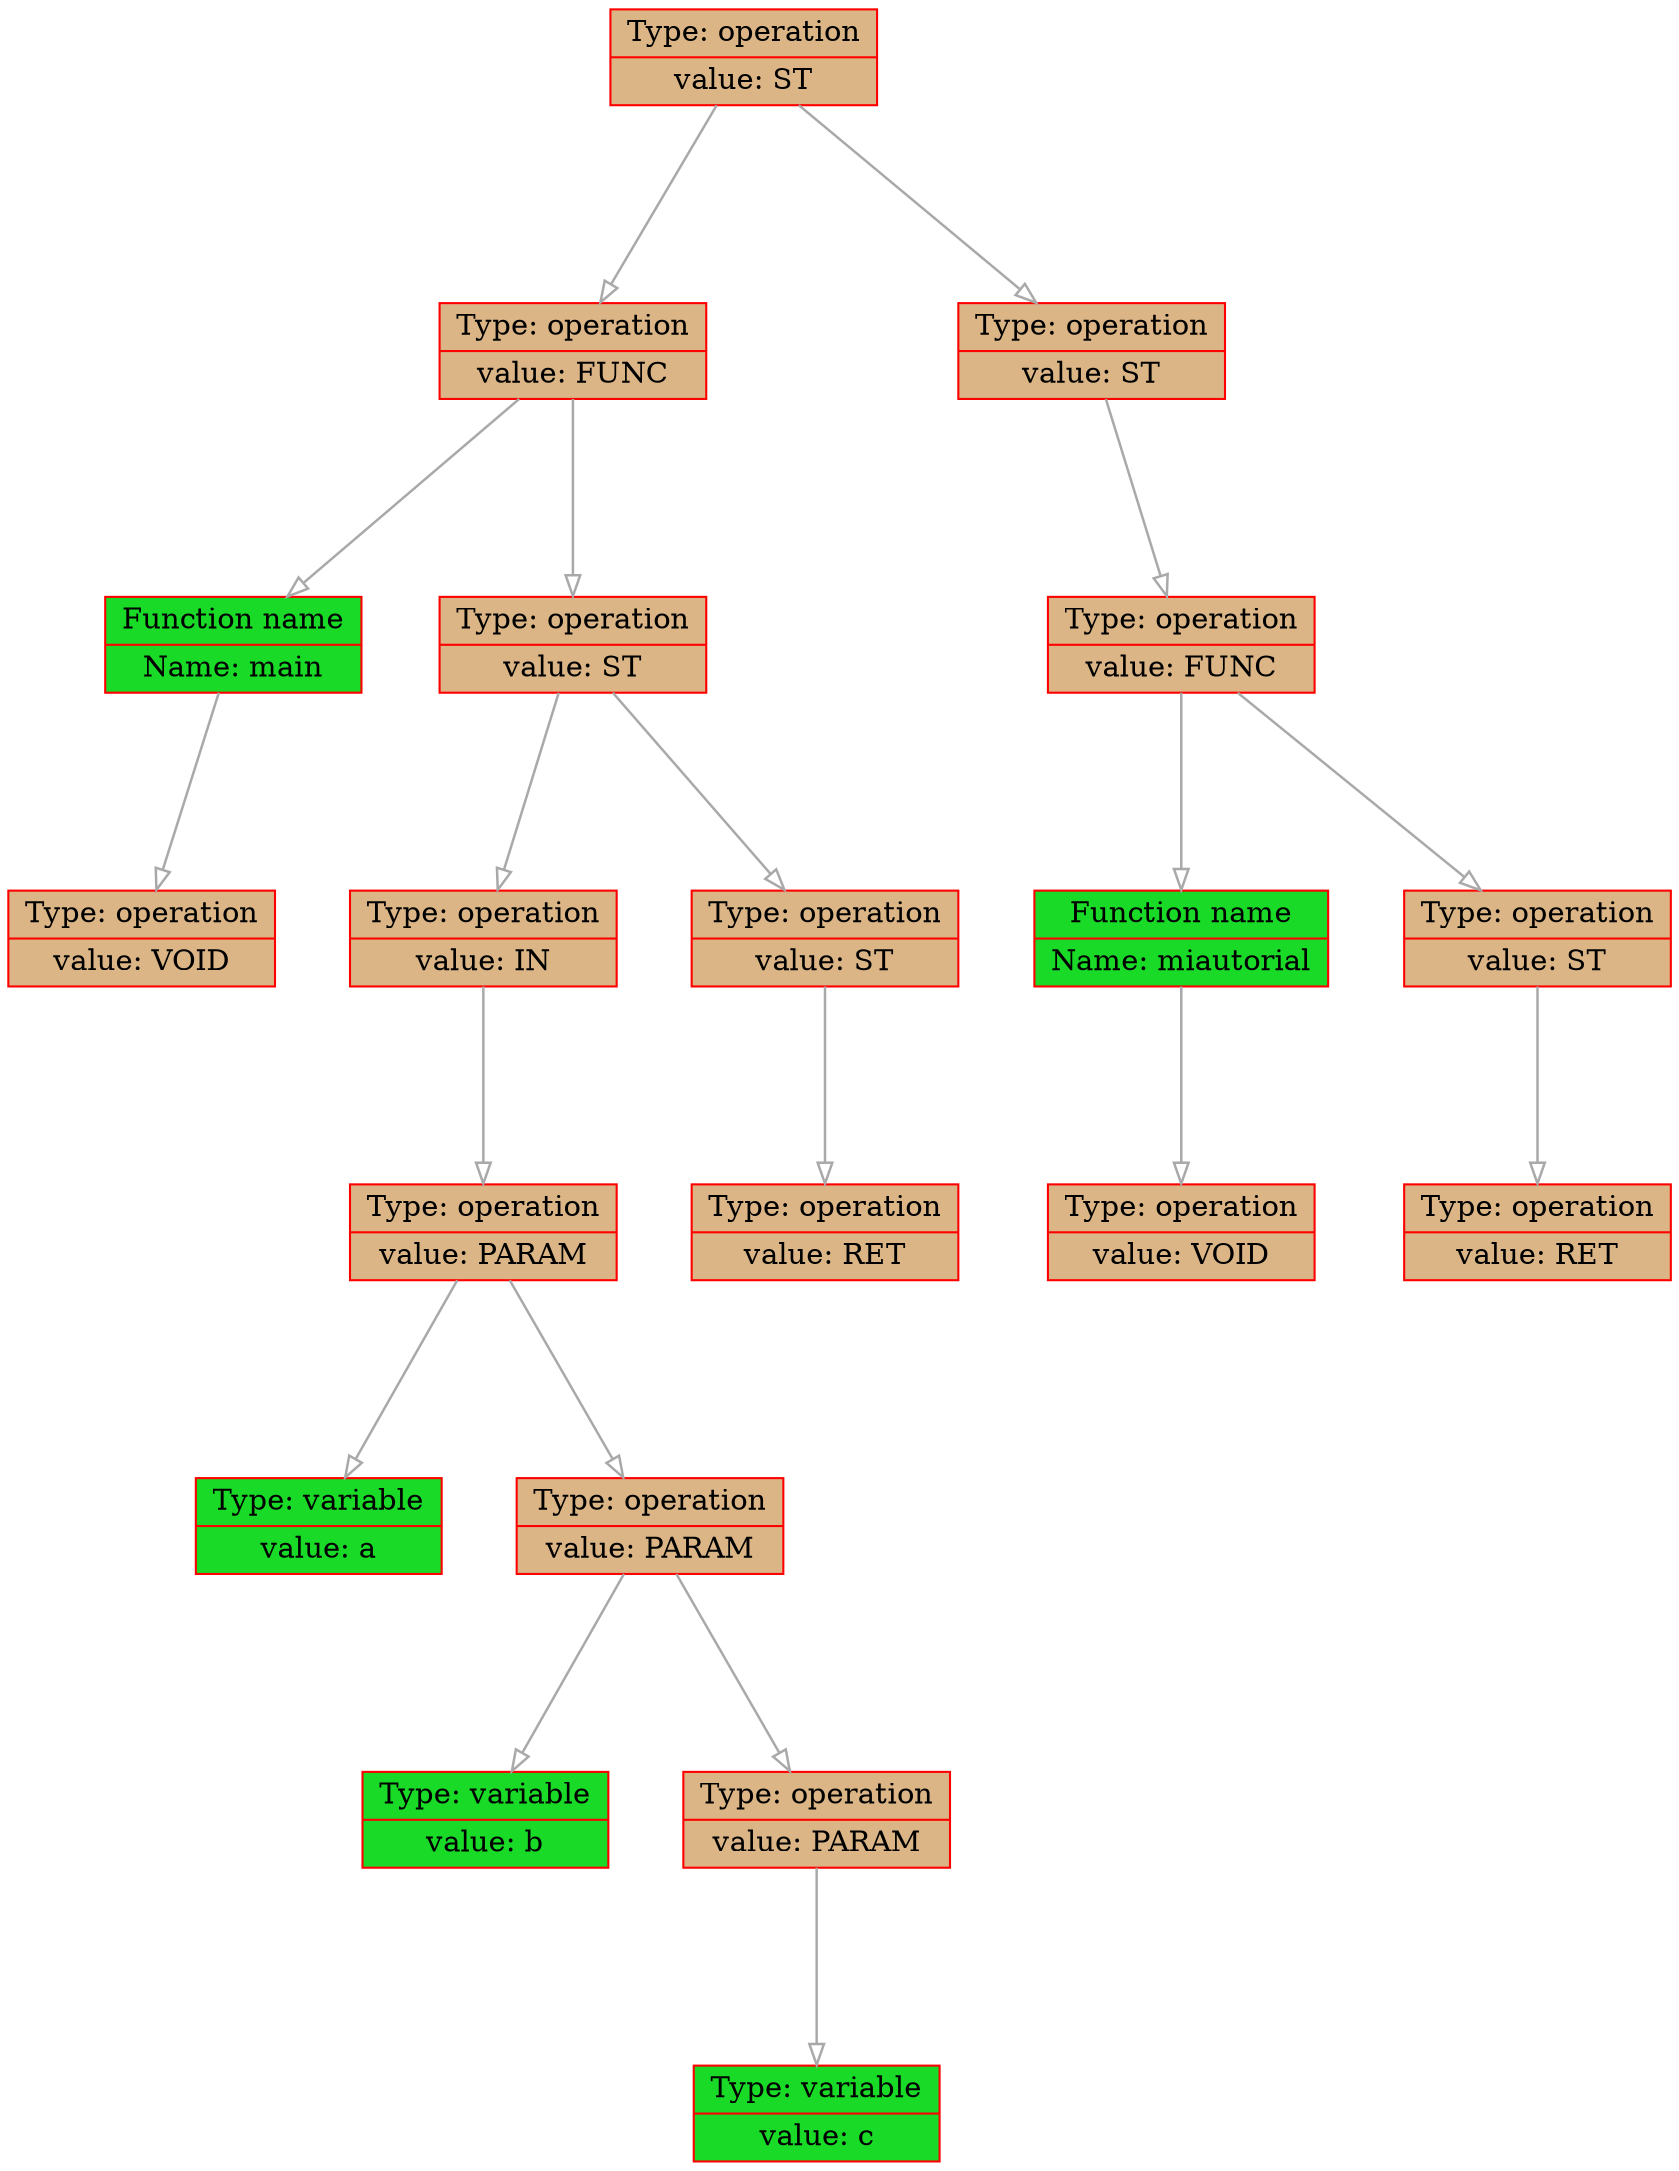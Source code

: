 
    digraph g {
        dpi      = 200;
        fontname = "Comic Sans MS";
        fontsize = 20;
        rankdir   =  TB;
        edge [color = darkgrey, arrowhead = onormal, arrowsize = 1, penwidth = 1.2]
        graph[fillcolor = lightgreen, ranksep = 1.3, nodesep = 0.5,
        style = "rounded, filled",color = green, penwidth = 2]

    Node000002b3732891d0[shape=record, width=0.2, style="filled", color="red", fillcolor="#DBB585",label=" {Type: operation | value: ST}"] 
 
Node000002b373288e50[shape=record, width=0.2, style="filled", color="red", fillcolor="#DBB585",label=" {Type: operation | value: FUNC}"] 
 
Node000002b373281cb0[shape=record, width=0.2, style="filled", color="red", fillcolor="#19DB27",label=" {Function name | Name: main}"] 
 
Node000002b373281c80[shape=record, width=0.2, style="filled", color="red", fillcolor="#DBB585",label=" {Type: operation | value: VOID}"] 
 
Node000002b373288e20[shape=record, width=0.2, style="filled", color="red", fillcolor="#DBB585",label=" {Type: operation | value: ST}"] 
 
Node000002b373288d90[shape=record, width=0.2, style="filled", color="red", fillcolor="#DBB585",label=" {Type: operation | value: IN}"] 
 
Node000002b373288d60[shape=record, width=0.2, style="filled", color="red", fillcolor="#DBB585",label=" {Type: operation | value: PARAM}"] 
 
Node000002b373281ce0[shape=record, width=0.2, style="filled", color="red", fillcolor="#19DB27",label=" {Type: variable | value: a}"] 
 
Node000002b373281da0[shape=record, width=0.2, style="filled", color="red", fillcolor="#DBB585",label=" {Type: operation | value: PARAM}"] 
 
Node000002b373281d10[shape=record, width=0.2, style="filled", color="red", fillcolor="#19DB27",label=" {Type: variable | value: b}"] 
 
Node000002b373281d70[shape=record, width=0.2, style="filled", color="red", fillcolor="#DBB585",label=" {Type: operation | value: PARAM}"] 
 
Node000002b373281d40[shape=record, width=0.2, style="filled", color="red", fillcolor="#19DB27",label=" {Type: variable | value: c}"] 
 
Node000002b373288df0[shape=record, width=0.2, style="filled", color="red", fillcolor="#DBB585",label=" {Type: operation | value: ST}"] 
 
Node000002b373288dc0[shape=record, width=0.2, style="filled", color="red", fillcolor="#DBB585",label=" {Type: operation | value: RET}"] 
 
Node000002b373288fc0[shape=record, width=0.2, style="filled", color="red", fillcolor="#DBB585",label=" {Type: operation | value: ST}"] 
 
Node000002b3732890b0[shape=record, width=0.2, style="filled", color="red", fillcolor="#DBB585",label=" {Type: operation | value: FUNC}"] 
 
Node000002b373289140[shape=record, width=0.2, style="filled", color="red", fillcolor="#19DB27",label=" {Function name | Name: miautorial}"] 
 
Node000002b373288e80[shape=record, width=0.2, style="filled", color="red", fillcolor="#DBB585",label=" {Type: operation | value: VOID}"] 
 
Node000002b3732891a0[shape=record, width=0.2, style="filled", color="red", fillcolor="#DBB585",label=" {Type: operation | value: ST}"] 
 
Node000002b373289020[shape=record, width=0.2, style="filled", color="red", fillcolor="#DBB585",label=" {Type: operation | value: RET}"] 
 
Node000002b3732891d0->Node000002b373288e50
Node000002b373288e50->Node000002b373281cb0
Node000002b373281cb0->Node000002b373281c80
Node000002b373288e50->Node000002b373288e20
Node000002b373288e20->Node000002b373288d90
Node000002b373288d90->Node000002b373288d60
Node000002b373288d60->Node000002b373281ce0
Node000002b373288d60->Node000002b373281da0
Node000002b373281da0->Node000002b373281d10
Node000002b373281da0->Node000002b373281d70
Node000002b373281d70->Node000002b373281d40
Node000002b373288e20->Node000002b373288df0
Node000002b373288df0->Node000002b373288dc0
Node000002b3732891d0->Node000002b373288fc0
Node000002b373288fc0->Node000002b3732890b0
Node000002b3732890b0->Node000002b373289140
Node000002b373289140->Node000002b373288e80
Node000002b3732890b0->Node000002b3732891a0
Node000002b3732891a0->Node000002b373289020
}
